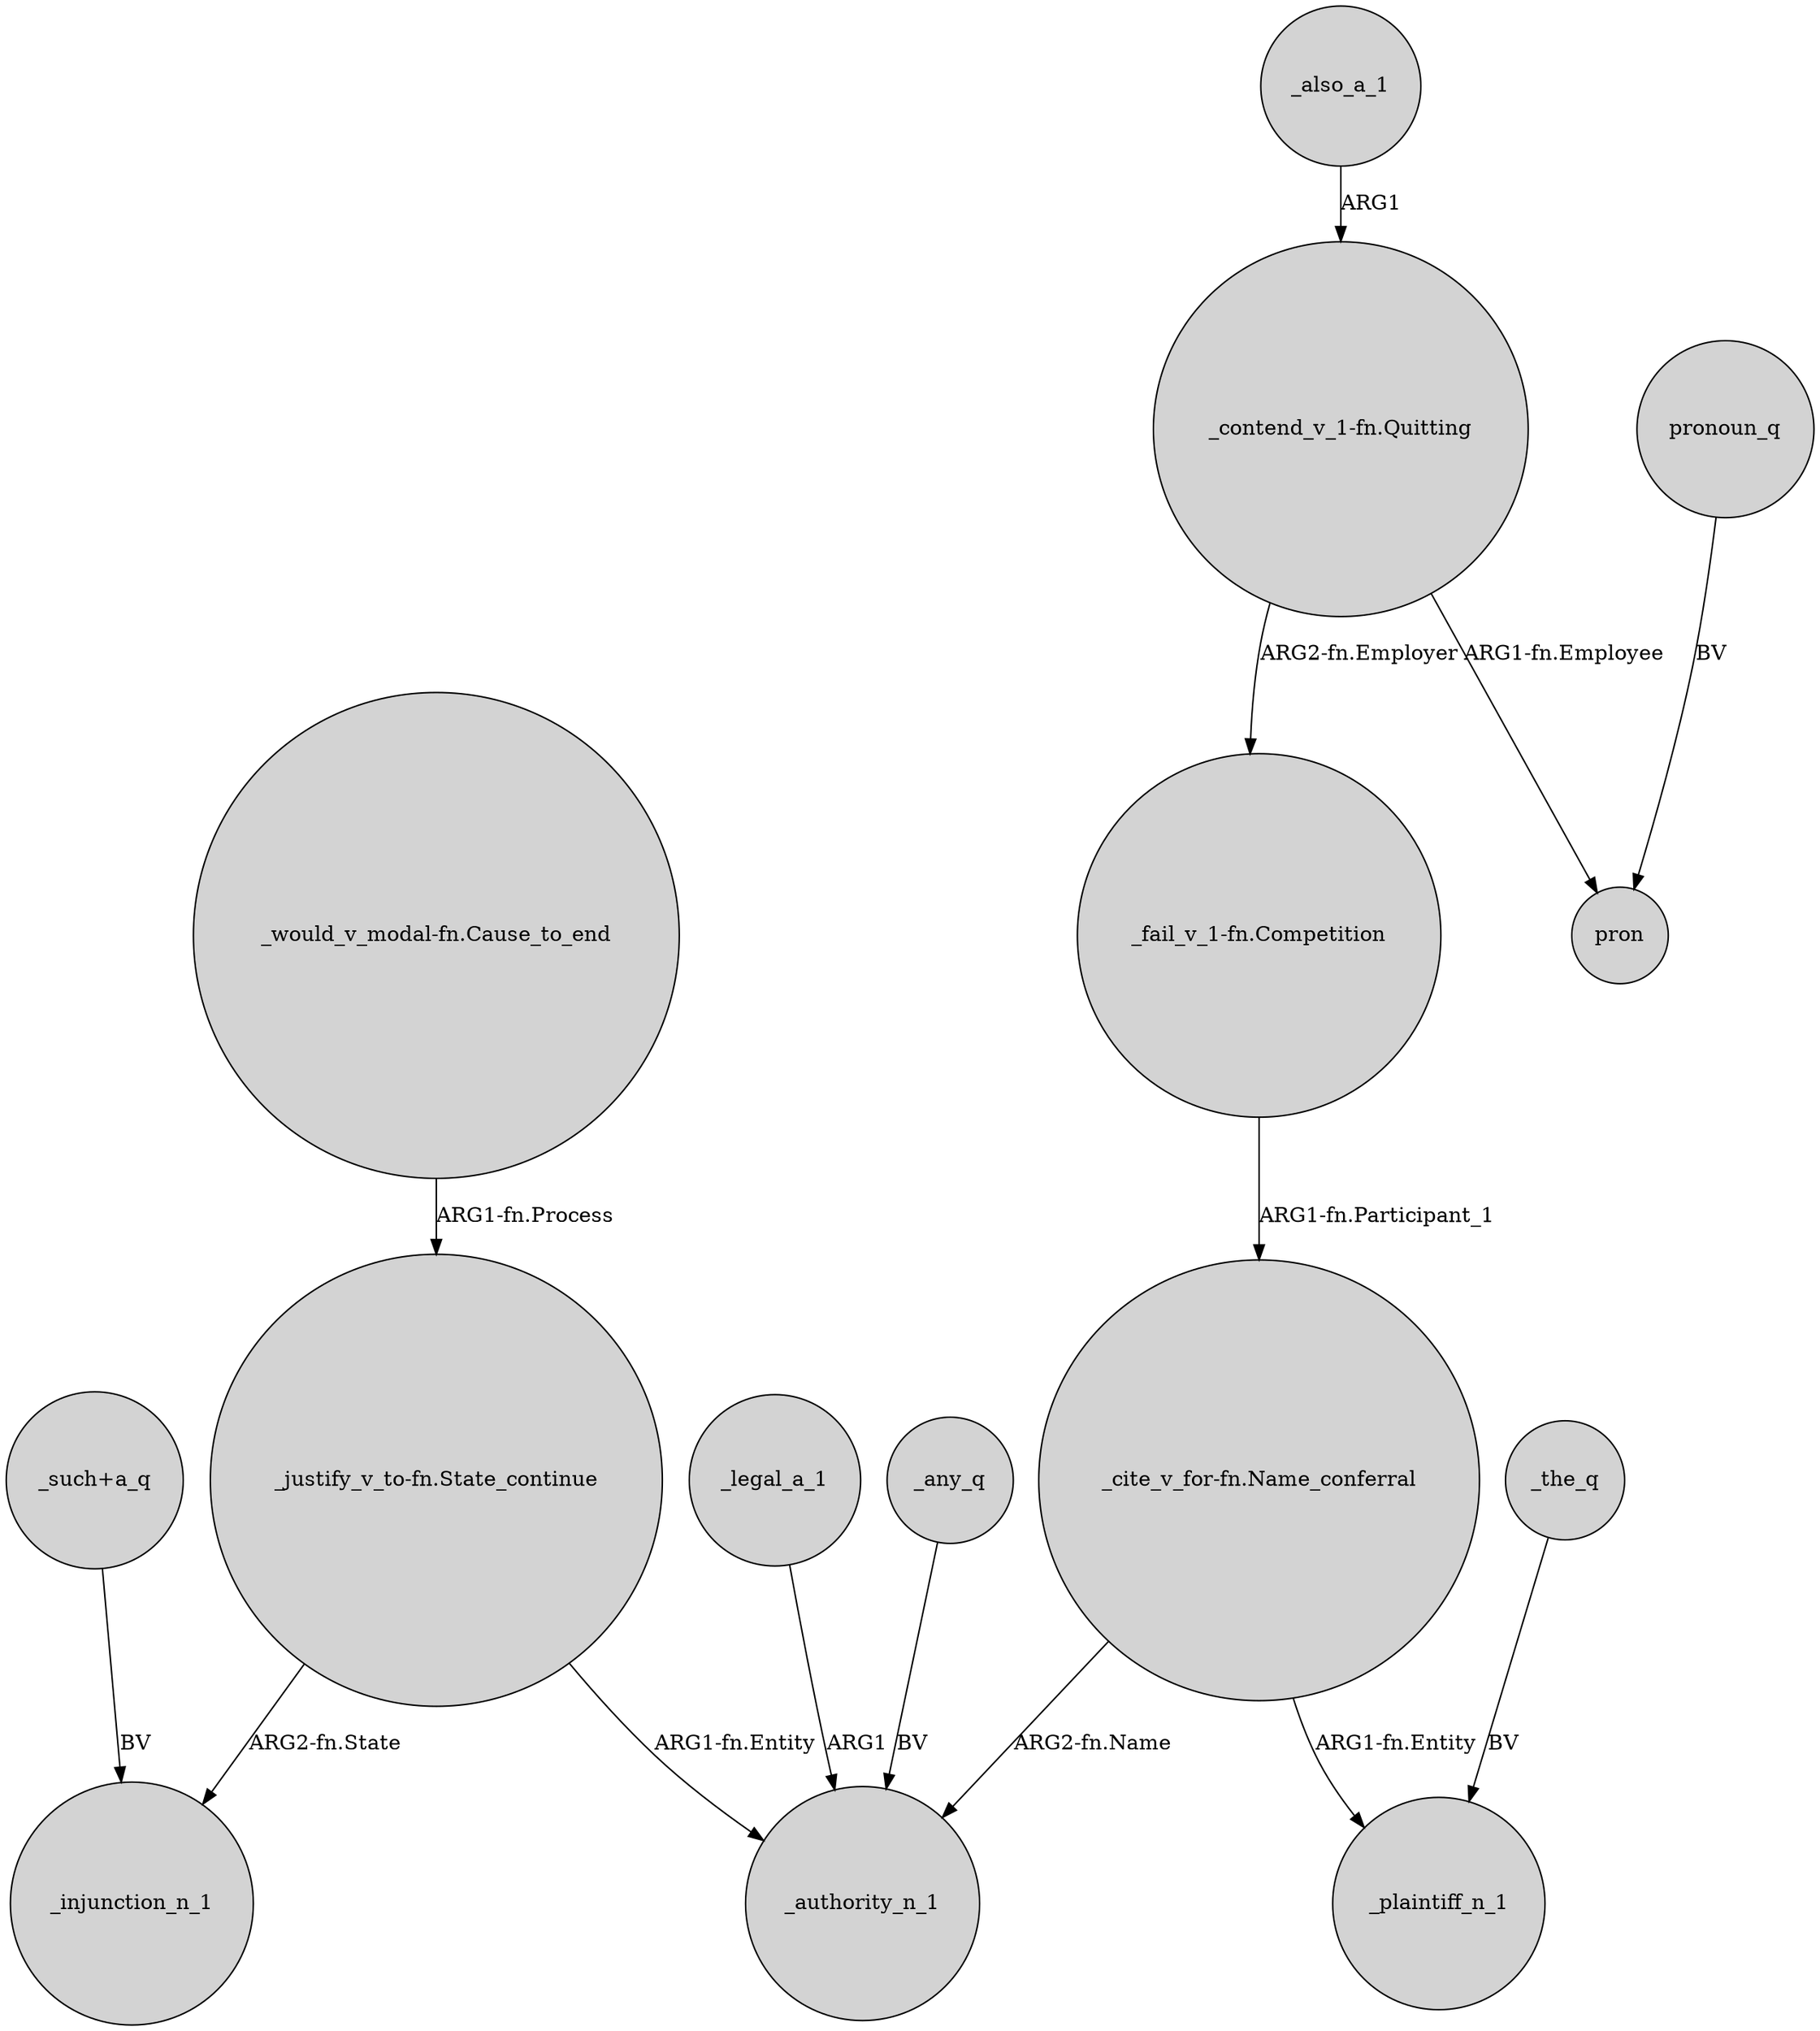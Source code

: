 digraph {
	node [shape=circle style=filled]
	"_contend_v_1-fn.Quitting" -> "_fail_v_1-fn.Competition" [label="ARG2-fn.Employer"]
	_any_q -> _authority_n_1 [label=BV]
	"_cite_v_for-fn.Name_conferral" -> _authority_n_1 [label="ARG2-fn.Name"]
	_also_a_1 -> "_contend_v_1-fn.Quitting" [label=ARG1]
	"_justify_v_to-fn.State_continue" -> _injunction_n_1 [label="ARG2-fn.State"]
	_the_q -> _plaintiff_n_1 [label=BV]
	"_such+a_q" -> _injunction_n_1 [label=BV]
	"_justify_v_to-fn.State_continue" -> _authority_n_1 [label="ARG1-fn.Entity"]
	"_contend_v_1-fn.Quitting" -> pron [label="ARG1-fn.Employee"]
	"_would_v_modal-fn.Cause_to_end" -> "_justify_v_to-fn.State_continue" [label="ARG1-fn.Process"]
	_legal_a_1 -> _authority_n_1 [label=ARG1]
	pronoun_q -> pron [label=BV]
	"_cite_v_for-fn.Name_conferral" -> _plaintiff_n_1 [label="ARG1-fn.Entity"]
	"_fail_v_1-fn.Competition" -> "_cite_v_for-fn.Name_conferral" [label="ARG1-fn.Participant_1"]
}

